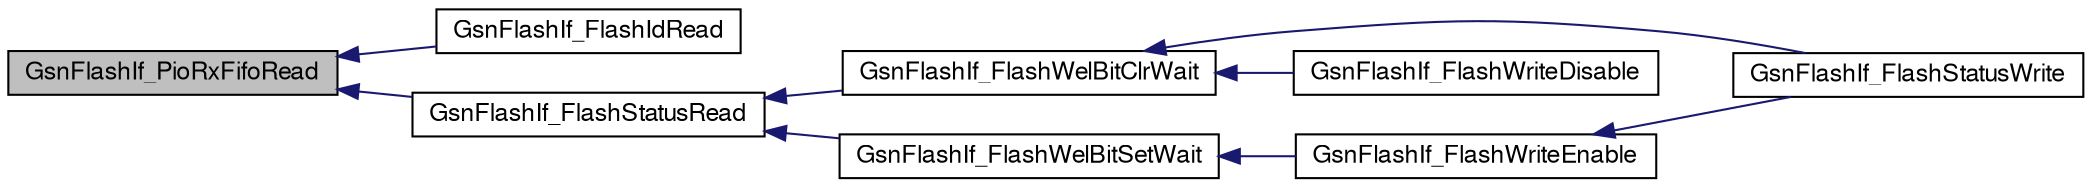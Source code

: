 digraph G
{
  edge [fontname="FreeSans",fontsize="12",labelfontname="FreeSans",labelfontsize="12"];
  node [fontname="FreeSans",fontsize="12",shape=record];
  rankdir=LR;
  Node1 [label="GsnFlashIf_PioRxFifoRead",height=0.2,width=0.4,color="black", fillcolor="grey75", style="filled" fontcolor="black"];
  Node1 -> Node2 [dir=back,color="midnightblue",fontsize="12",style="solid"];
  Node2 [label="GsnFlashIf_FlashIdRead",height=0.2,width=0.4,color="black", fillcolor="white", style="filled",URL="$a00669.html#ga9bd33077456561b3a74960e3b59fd3a1",tooltip="FlashIf Flash Id Read."];
  Node1 -> Node3 [dir=back,color="midnightblue",fontsize="12",style="solid"];
  Node3 [label="GsnFlashIf_FlashStatusRead",height=0.2,width=0.4,color="black", fillcolor="white", style="filled",URL="$a00669.html#ga48297488ec4d500970cb6950cae78570",tooltip="FlashIf Flash Status Read."];
  Node3 -> Node4 [dir=back,color="midnightblue",fontsize="12",style="solid"];
  Node4 [label="GsnFlashIf_FlashWelBitClrWait",height=0.2,width=0.4,color="black", fillcolor="white", style="filled",URL="$a00669.html#gacbb20c31b55b63691495359dad00ccc6",tooltip="FlashIf FlashWelBitClrWait."];
  Node4 -> Node5 [dir=back,color="midnightblue",fontsize="12",style="solid"];
  Node5 [label="GsnFlashIf_FlashStatusWrite",height=0.2,width=0.4,color="black", fillcolor="white", style="filled",URL="$a00669.html#ga3a7eea5fe3bb3b96a573037b355c0c0e",tooltip="FlashIf Flash status Write."];
  Node4 -> Node6 [dir=back,color="midnightblue",fontsize="12",style="solid"];
  Node6 [label="GsnFlashIf_FlashWriteDisable",height=0.2,width=0.4,color="black", fillcolor="white", style="filled",URL="$a00669.html#gaa765eb6f46ca5e3787deb574e035a43b",tooltip="FlashIf Flash Write Disable."];
  Node3 -> Node7 [dir=back,color="midnightblue",fontsize="12",style="solid"];
  Node7 [label="GsnFlashIf_FlashWelBitSetWait",height=0.2,width=0.4,color="black", fillcolor="white", style="filled",URL="$a00669.html#gaa4154e89e9e4a898ea3201fe01399563",tooltip="FlashIf FlashWelBitSetWait."];
  Node7 -> Node8 [dir=back,color="midnightblue",fontsize="12",style="solid"];
  Node8 [label="GsnFlashIf_FlashWriteEnable",height=0.2,width=0.4,color="black", fillcolor="white", style="filled",URL="$a00669.html#ga73f637bd9c4acf82825974b750102043",tooltip="FlashIf Flash Write Enable."];
  Node8 -> Node5 [dir=back,color="midnightblue",fontsize="12",style="solid"];
}
